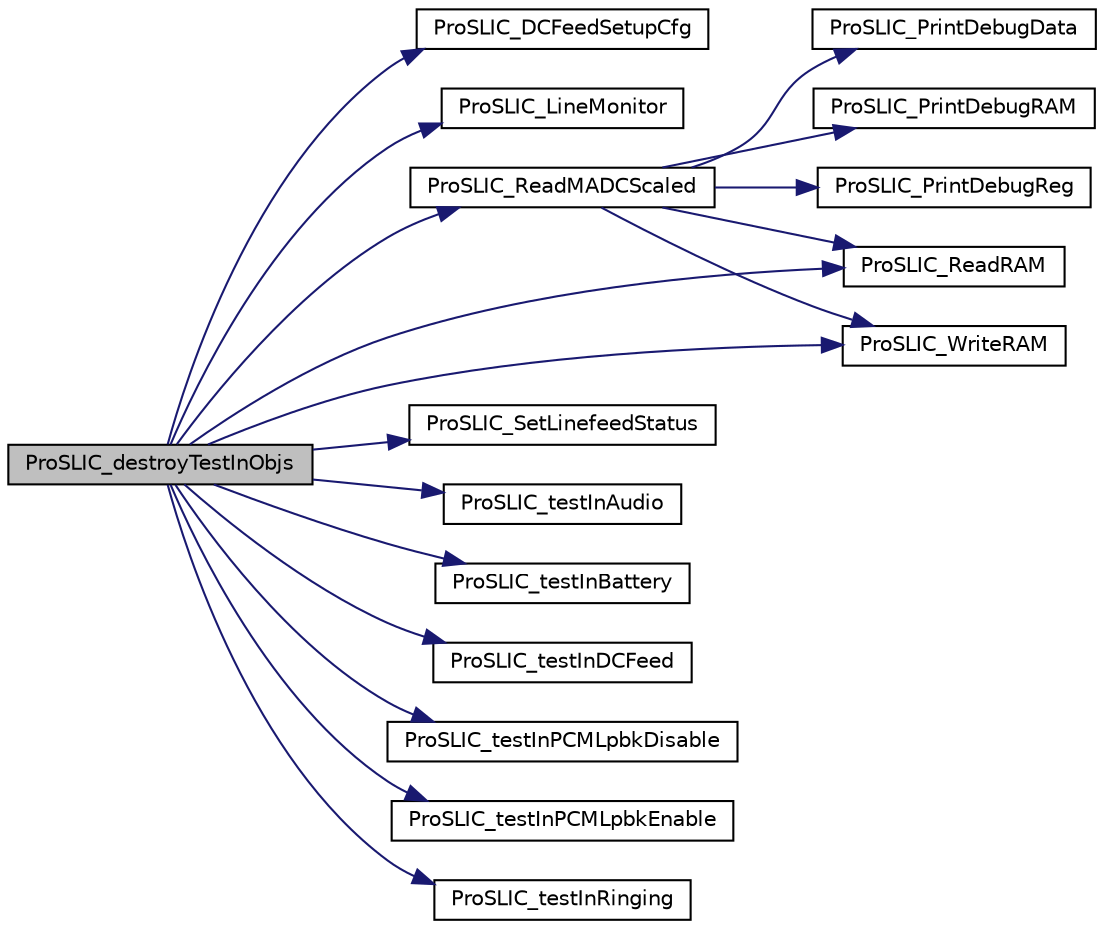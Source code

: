 digraph "ProSLIC_destroyTestInObjs"
{
  edge [fontname="Helvetica",fontsize="10",labelfontname="Helvetica",labelfontsize="10"];
  node [fontname="Helvetica",fontsize="10",shape=record];
  rankdir="LR";
  Node1 [label="ProSLIC_destroyTestInObjs",height=0.2,width=0.4,color="black", fillcolor="grey75", style="filled", fontcolor="black"];
  Node1 -> Node2 [color="midnightblue",fontsize="10",style="solid",fontname="Helvetica"];
  Node2 [label="ProSLIC_DCFeedSetupCfg",height=0.2,width=0.4,color="black", fillcolor="white", style="filled",URL="$group___p_r_o_s_l_i_c___d_c_f_e_e_d.html#ga35bc002f2e716f800a6decba15d7c71d",tooltip="Configures the DC feed from a preset. "];
  Node1 -> Node3 [color="midnightblue",fontsize="10",style="solid",fontname="Helvetica"];
  Node3 [label="ProSLIC_LineMonitor",height=0.2,width=0.4,color="black", fillcolor="white", style="filled",URL="$group___d_i_a_g_n_o_s_t_i_c_s.html#gaff35c3a11de982ce429771fc2d3a24ce",tooltip="This function allows one to monitor the instantaneous voltage and loop current values seen on tip/rin..."];
  Node1 -> Node4 [color="midnightblue",fontsize="10",style="solid",fontname="Helvetica"];
  Node4 [label="ProSLIC_ReadMADCScaled",height=0.2,width=0.4,color="black", fillcolor="white", style="filled",URL="$group___d_i_a_g_n_o_s_t_i_c_s.html#gae8016077c6b046e2c1c03732595052b1",tooltip="This function reads the MADC a scaled value. "];
  Node4 -> Node5 [color="midnightblue",fontsize="10",style="solid",fontname="Helvetica"];
  Node5 [label="ProSLIC_PrintDebugData",height=0.2,width=0.4,color="black", fillcolor="white", style="filled",URL="$group___p_r_o_s_l_i_c___d_e_b_u_g.html#gaefa138018f0ae65cb062d5a876a135a1",tooltip="This function dumps to console the register contents of several registers and RAM locations..."];
  Node4 -> Node6 [color="midnightblue",fontsize="10",style="solid",fontname="Helvetica"];
  Node6 [label="ProSLIC_PrintDebugRAM",height=0.2,width=0.4,color="black", fillcolor="white", style="filled",URL="$group___p_r_o_s_l_i_c___d_e_b_u_g.html#gacadcf3f00e2b4ef17c69e44c86a42584",tooltip="This function dumps the RAM to the console using whatever I/O method is defined by LOGPRINT..."];
  Node4 -> Node7 [color="midnightblue",fontsize="10",style="solid",fontname="Helvetica"];
  Node7 [label="ProSLIC_PrintDebugReg",height=0.2,width=0.4,color="black", fillcolor="white", style="filled",URL="$group___p_r_o_s_l_i_c___d_e_b_u_g.html#gaf2e76f26f3d73cb53e79857f82fe6085",tooltip="This function dumps the registers to the console using whatever I/O method is defined by LOGPRINT..."];
  Node4 -> Node8 [color="midnightblue",fontsize="10",style="solid",fontname="Helvetica"];
  Node8 [label="ProSLIC_ReadRAM",height=0.2,width=0.4,color="black", fillcolor="white", style="filled",URL="$group___p_r_o_s_l_i_c___d_e_b_u_g.html#gaea814e8e2b4b80372fe7defb05ad8b25",tooltip="This function allows access to SPI read RAM function pointer from interface. "];
  Node4 -> Node9 [color="midnightblue",fontsize="10",style="solid",fontname="Helvetica"];
  Node9 [label="ProSLIC_WriteRAM",height=0.2,width=0.4,color="black", fillcolor="white", style="filled",URL="$group___p_r_o_s_l_i_c___d_e_b_u_g.html#ga6f9d87fca28a209ae685ef7b4387da7a",tooltip="This function allows access to SPI write RAM function pointer from interface. "];
  Node1 -> Node8 [color="midnightblue",fontsize="10",style="solid",fontname="Helvetica"];
  Node1 -> Node10 [color="midnightblue",fontsize="10",style="solid",fontname="Helvetica"];
  Node10 [label="ProSLIC_SetLinefeedStatus",height=0.2,width=0.4,color="black", fillcolor="white", style="filled",URL="$group___l_i_n_e_s_t_a_t_u_s.html#ga58f05791bfec1236a522264585a47779",tooltip="This function sets the linefeed state. "];
  Node1 -> Node11 [color="midnightblue",fontsize="10",style="solid",fontname="Helvetica"];
  Node11 [label="ProSLIC_testInAudio",height=0.2,width=0.4,color="black", fillcolor="white", style="filled",URL="$group___p_r_o_s_l_i_c___t_s_t_i_n.html#ga7812fc102eb880f065b72c77a2ce5c73",tooltip="Audio level inward test. pTstin->audioTest contains all control, limits and results. "];
  Node1 -> Node12 [color="midnightblue",fontsize="10",style="solid",fontname="Helvetica"];
  Node12 [label="ProSLIC_testInBattery",height=0.2,width=0.4,color="black", fillcolor="white", style="filled",URL="$group___p_r_o_s_l_i_c___t_s_t_i_n.html#gac31166e1303a2986029258e3bb5dfd18",tooltip="Battery Test - pTstin contains both the configuration data and test results. See **pTstin->batteryTes..."];
  Node1 -> Node13 [color="midnightblue",fontsize="10",style="solid",fontname="Helvetica"];
  Node13 [label="ProSLIC_testInDCFeed",height=0.2,width=0.4,color="black", fillcolor="white", style="filled",URL="$group___p_r_o_s_l_i_c___t_s_t_i_n.html#ga4c0b3737055c06cc4fc47365dea6834b",tooltip="DC Feed Test - the pTstin->dcFeedTest contains control, limits and test result information. "];
  Node1 -> Node14 [color="midnightblue",fontsize="10",style="solid",fontname="Helvetica"];
  Node14 [label="ProSLIC_testInPCMLpbkDisable",height=0.2,width=0.4,color="black", fillcolor="white", style="filled",URL="$group___p_r_o_s_l_i_c___t_s_t_i_n.html#gabecbe7c7de951abc7582ae75bd9265ed",tooltip="Disable PCM loopback. "];
  Node1 -> Node15 [color="midnightblue",fontsize="10",style="solid",fontname="Helvetica"];
  Node15 [label="ProSLIC_testInPCMLpbkEnable",height=0.2,width=0.4,color="black", fillcolor="white", style="filled",URL="$group___p_r_o_s_l_i_c___t_s_t_i_n.html#gace978d59dc964969beb7d7e973b689d1",tooltip="Enable PCM loopback. "];
  Node1 -> Node16 [color="midnightblue",fontsize="10",style="solid",fontname="Helvetica"];
  Node16 [label="ProSLIC_testInRinging",height=0.2,width=0.4,color="black", fillcolor="white", style="filled",URL="$group___p_r_o_s_l_i_c___t_s_t_i_n.html#gaf52ec1e74dce9dec799985a09703f8bf",tooltip="Ringing and Ringtrip Test. "];
  Node1 -> Node9 [color="midnightblue",fontsize="10",style="solid",fontname="Helvetica"];
}
